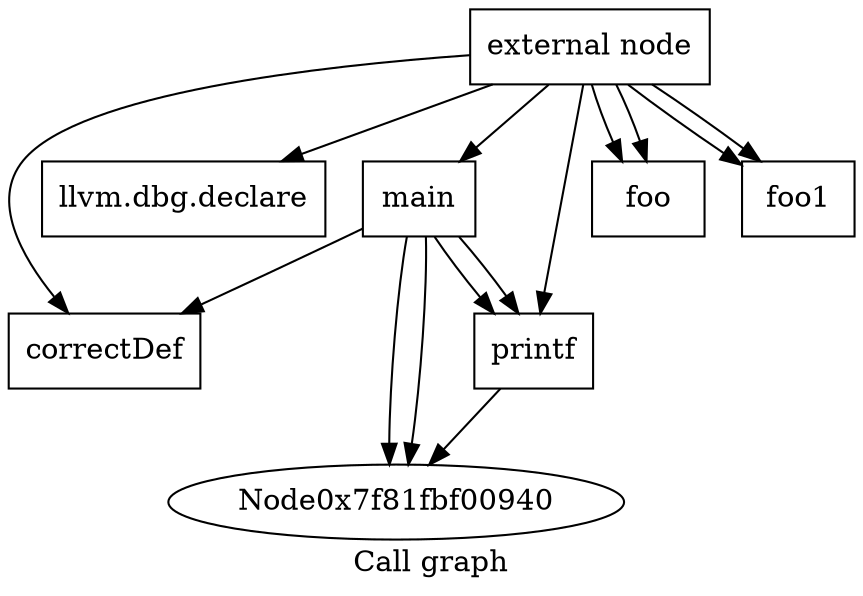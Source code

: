 digraph "Call graph" {
	label="Call graph";

	Node0x7f81fbf00900 [shape=record,label="{external node}"];
	Node0x7f81fbf00900 -> Node0x7f81fbf009b0;
	Node0x7f81fbf00900 -> Node0x7f81fbf00a20;
	Node0x7f81fbf00900 -> Node0x7f81fbf01000;
	Node0x7f81fbf00900 -> Node0x7f81fbf00fc0;
	Node0x7f81fbf00900 -> Node0x7f81fbf012a0;
	Node0x7f81fbf00900 -> Node0x7f81fbf012a0;
	Node0x7f81fbf00900 -> Node0x7f81fbf010f0;
	Node0x7f81fbf00900 -> Node0x7f81fbf010f0;
	Node0x7f81fbf00a20 [shape=record,label="{llvm.dbg.declare}"];
	Node0x7f81fbf01000 [shape=record,label="{main}"];
	Node0x7f81fbf01000 -> Node0x7f81fbf00940;
	Node0x7f81fbf01000 -> Node0x7f81fbf00940;
	Node0x7f81fbf01000 -> Node0x7f81fbf009b0;
	Node0x7f81fbf01000 -> Node0x7f81fbf00fc0;
	Node0x7f81fbf01000 -> Node0x7f81fbf00fc0;
	Node0x7f81fbf00fc0 [shape=record,label="{printf}"];
	Node0x7f81fbf00fc0 -> Node0x7f81fbf00940;
	Node0x7f81fbf012a0 [shape=record,label="{foo}"];
	Node0x7f81fbf010f0 [shape=record,label="{foo1}"];
	Node0x7f81fbf009b0 [shape=record,label="{correctDef}"];
}

